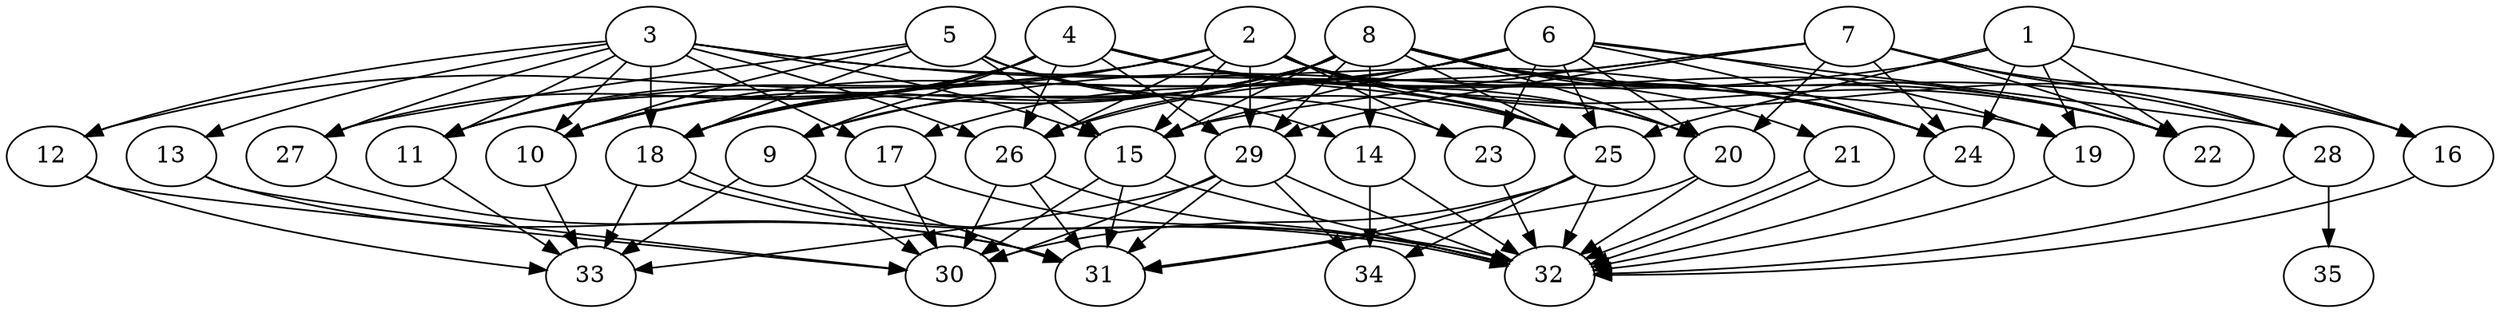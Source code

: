 // DAG (tier=3-complex, mode=compute, n=35, ccr=0.484, fat=0.851, density=0.784, regular=0.258, jump=0.294, mindata=1048576, maxdata=16777216)
// DAG automatically generated by daggen at Sun Aug 24 16:33:34 2025
// /home/ermia/Project/Environments/daggen/bin/daggen --dot --ccr 0.484 --fat 0.851 --regular 0.258 --density 0.784 --jump 0.294 --mindata 1048576 --maxdata 16777216 -n 35 
digraph G {
  1 [size="885868945332540276736", alpha="0.11", expect_size="442934472666270138368"]
  1 -> 9 [size ="737909279817728"]
  1 -> 16 [size ="737909279817728"]
  1 -> 19 [size ="737909279817728"]
  1 -> 22 [size ="737909279817728"]
  1 -> 24 [size ="737909279817728"]
  1 -> 25 [size ="737909279817728"]
  2 [size="1405601723647929088", alpha="0.14", expect_size="702800861823964544"]
  2 -> 11 [size ="831328039731200"]
  2 -> 12 [size ="831328039731200"]
  2 -> 15 [size ="831328039731200"]
  2 -> 16 [size ="831328039731200"]
  2 -> 18 [size ="831328039731200"]
  2 -> 20 [size ="831328039731200"]
  2 -> 22 [size ="831328039731200"]
  2 -> 23 [size ="831328039731200"]
  2 -> 25 [size ="831328039731200"]
  2 -> 26 [size ="831328039731200"]
  2 -> 29 [size ="831328039731200"]
  3 [size="1461207020321164288", alpha="0.01", expect_size="730603510160582144"]
  3 -> 10 [size ="537676520357888"]
  3 -> 11 [size ="537676520357888"]
  3 -> 12 [size ="537676520357888"]
  3 -> 13 [size ="537676520357888"]
  3 -> 15 [size ="537676520357888"]
  3 -> 17 [size ="537676520357888"]
  3 -> 18 [size ="537676520357888"]
  3 -> 19 [size ="537676520357888"]
  3 -> 24 [size ="537676520357888"]
  3 -> 26 [size ="537676520357888"]
  3 -> 27 [size ="537676520357888"]
  4 [size="2410877578246376960", alpha="0.12", expect_size="1205438789123188480"]
  4 -> 9 [size ="1748896598458368"]
  4 -> 10 [size ="1748896598458368"]
  4 -> 11 [size ="1748896598458368"]
  4 -> 18 [size ="1748896598458368"]
  4 -> 20 [size ="1748896598458368"]
  4 -> 22 [size ="1748896598458368"]
  4 -> 24 [size ="1748896598458368"]
  4 -> 25 [size ="1748896598458368"]
  4 -> 26 [size ="1748896598458368"]
  4 -> 27 [size ="1748896598458368"]
  4 -> 29 [size ="1748896598458368"]
  5 [size="22604665688625728", alpha="0.17", expect_size="11302332844312864"]
  5 -> 10 [size ="732098683994112"]
  5 -> 14 [size ="732098683994112"]
  5 -> 15 [size ="732098683994112"]
  5 -> 18 [size ="732098683994112"]
  5 -> 23 [size ="732098683994112"]
  5 -> 25 [size ="732098683994112"]
  5 -> 27 [size ="732098683994112"]
  6 [size="85429565512088551424", alpha="0.06", expect_size="42714782756044275712"]
  6 -> 10 [size ="155177512337408"]
  6 -> 15 [size ="155177512337408"]
  6 -> 17 [size ="155177512337408"]
  6 -> 18 [size ="155177512337408"]
  6 -> 19 [size ="155177512337408"]
  6 -> 20 [size ="155177512337408"]
  6 -> 23 [size ="155177512337408"]
  6 -> 24 [size ="155177512337408"]
  6 -> 25 [size ="155177512337408"]
  6 -> 28 [size ="155177512337408"]
  7 [size="678206165313650688000", alpha="0.13", expect_size="339103082656825344000"]
  7 -> 15 [size ="617539121971200"]
  7 -> 16 [size ="617539121971200"]
  7 -> 20 [size ="617539121971200"]
  7 -> 22 [size ="617539121971200"]
  7 -> 24 [size ="617539121971200"]
  7 -> 26 [size ="617539121971200"]
  7 -> 28 [size ="617539121971200"]
  7 -> 29 [size ="617539121971200"]
  8 [size="1778583884377444319232", alpha="0.05", expect_size="889291942188722159616"]
  8 -> 9 [size ="1174373444616192"]
  8 -> 10 [size ="1174373444616192"]
  8 -> 11 [size ="1174373444616192"]
  8 -> 14 [size ="1174373444616192"]
  8 -> 15 [size ="1174373444616192"]
  8 -> 18 [size ="1174373444616192"]
  8 -> 20 [size ="1174373444616192"]
  8 -> 21 [size ="1174373444616192"]
  8 -> 22 [size ="1174373444616192"]
  8 -> 24 [size ="1174373444616192"]
  8 -> 25 [size ="1174373444616192"]
  8 -> 26 [size ="1174373444616192"]
  8 -> 28 [size ="1174373444616192"]
  8 -> 29 [size ="1174373444616192"]
  9 [size="4422831937366786048000", alpha="0.11", expect_size="2211415968683393024000"]
  9 -> 30 [size ="2155544261427200"]
  9 -> 31 [size ="2155544261427200"]
  9 -> 33 [size ="2155544261427200"]
  10 [size="3918500491796656640", alpha="0.06", expect_size="1959250245898328320"]
  10 -> 33 [size ="1560468330119168"]
  11 [size="75812222307818992", alpha="0.12", expect_size="37906111153909496"]
  11 -> 33 [size ="1210376679063552"]
  12 [size="712984854071477888", alpha="0.18", expect_size="356492427035738944"]
  12 -> 30 [size ="342738927091712"]
  12 -> 33 [size ="342738927091712"]
  13 [size="13828424151875977216", alpha="0.06", expect_size="6914212075937988608"]
  13 -> 30 [size ="46089830924288"]
  13 -> 31 [size ="46089830924288"]
  14 [size="77477483872208944", alpha="0.05", expect_size="38738741936104472"]
  14 -> 32 [size ="1393784835276800"]
  14 -> 34 [size ="1393784835276800"]
  15 [size="484112373006905376768", alpha="0.03", expect_size="242056186503452688384"]
  15 -> 30 [size ="493235252232192"]
  15 -> 31 [size ="493235252232192"]
  15 -> 32 [size ="493235252232192"]
  16 [size="578699259270637027328", alpha="0.09", expect_size="289349629635318513664"]
  16 -> 32 [size ="555552711114752"]
  17 [size="10361600751473524736", alpha="0.18", expect_size="5180800375736762368"]
  17 -> 30 [size ="38022548553728"]
  17 -> 32 [size ="38022548553728"]
  18 [size="48772610928576344", alpha="0.14", expect_size="24386305464288172"]
  18 -> 32 [size ="2205040982884352"]
  18 -> 32 [size ="2205040982884352"]
  18 -> 33 [size ="2205040982884352"]
  19 [size="6092321298561499", alpha="0.12", expect_size="3046160649280749"]
  19 -> 32 [size ="171534316470272"]
  20 [size="3940575831695668", alpha="0.05", expect_size="1970287915847834"]
  20 -> 31 [size ="109745549606912"]
  20 -> 32 [size ="109745549606912"]
  21 [size="23069291549032448000", alpha="0.18", expect_size="11534645774516224000"]
  21 -> 32 [size ="64830518067200"]
  21 -> 32 [size ="64830518067200"]
  22 [size="12945297457197088768", alpha="0.10", expect_size="6472648728598544384"]
  23 [size="354269702026952704000", alpha="0.17", expect_size="177134851013476352000"]
  23 -> 32 [size ="400540093644800"]
  24 [size="2902372959354093568000", alpha="0.18", expect_size="1451186479677046784000"]
  24 -> 32 [size ="1627766600499200"]
  25 [size="175386444170816288", alpha="0.04", expect_size="87693222085408144"]
  25 -> 30 [size ="165444161896448"]
  25 -> 31 [size ="165444161896448"]
  25 -> 32 [size ="165444161896448"]
  25 -> 34 [size ="165444161896448"]
  26 [size="2093765250689264128", alpha="0.15", expect_size="1046882625344632064"]
  26 -> 30 [size ="721635246080000"]
  26 -> 31 [size ="721635246080000"]
  26 -> 32 [size ="721635246080000"]
  27 [size="508748789355754112", alpha="0.13", expect_size="254374394677877056"]
  27 -> 31 [size ="561713682317312"]
  28 [size="63261098626174304", alpha="0.16", expect_size="31630549313087152"]
  28 -> 32 [size ="1184718544437248"]
  28 -> 35 [size ="1184718544437248"]
  29 [size="5201168767974899712", alpha="0.03", expect_size="2600584383987449856"]
  29 -> 30 [size ="24015443853312"]
  29 -> 31 [size ="24015443853312"]
  29 -> 32 [size ="24015443853312"]
  29 -> 33 [size ="24015443853312"]
  29 -> 34 [size ="24015443853312"]
  30 [size="1029586279251201490944", alpha="0.19", expect_size="514793139625600745472"]
  31 [size="49290638432340792", alpha="0.16", expect_size="24645319216170396"]
  32 [size="4048352857110434", alpha="0.11", expect_size="2024176428555217"]
  33 [size="637928536105530880", alpha="0.18", expect_size="318964268052765440"]
  34 [size="26834771340067668", alpha="0.19", expect_size="13417385670033834"]
  35 [size="786607599255269760", alpha="0.12", expect_size="393303799627634880"]
}